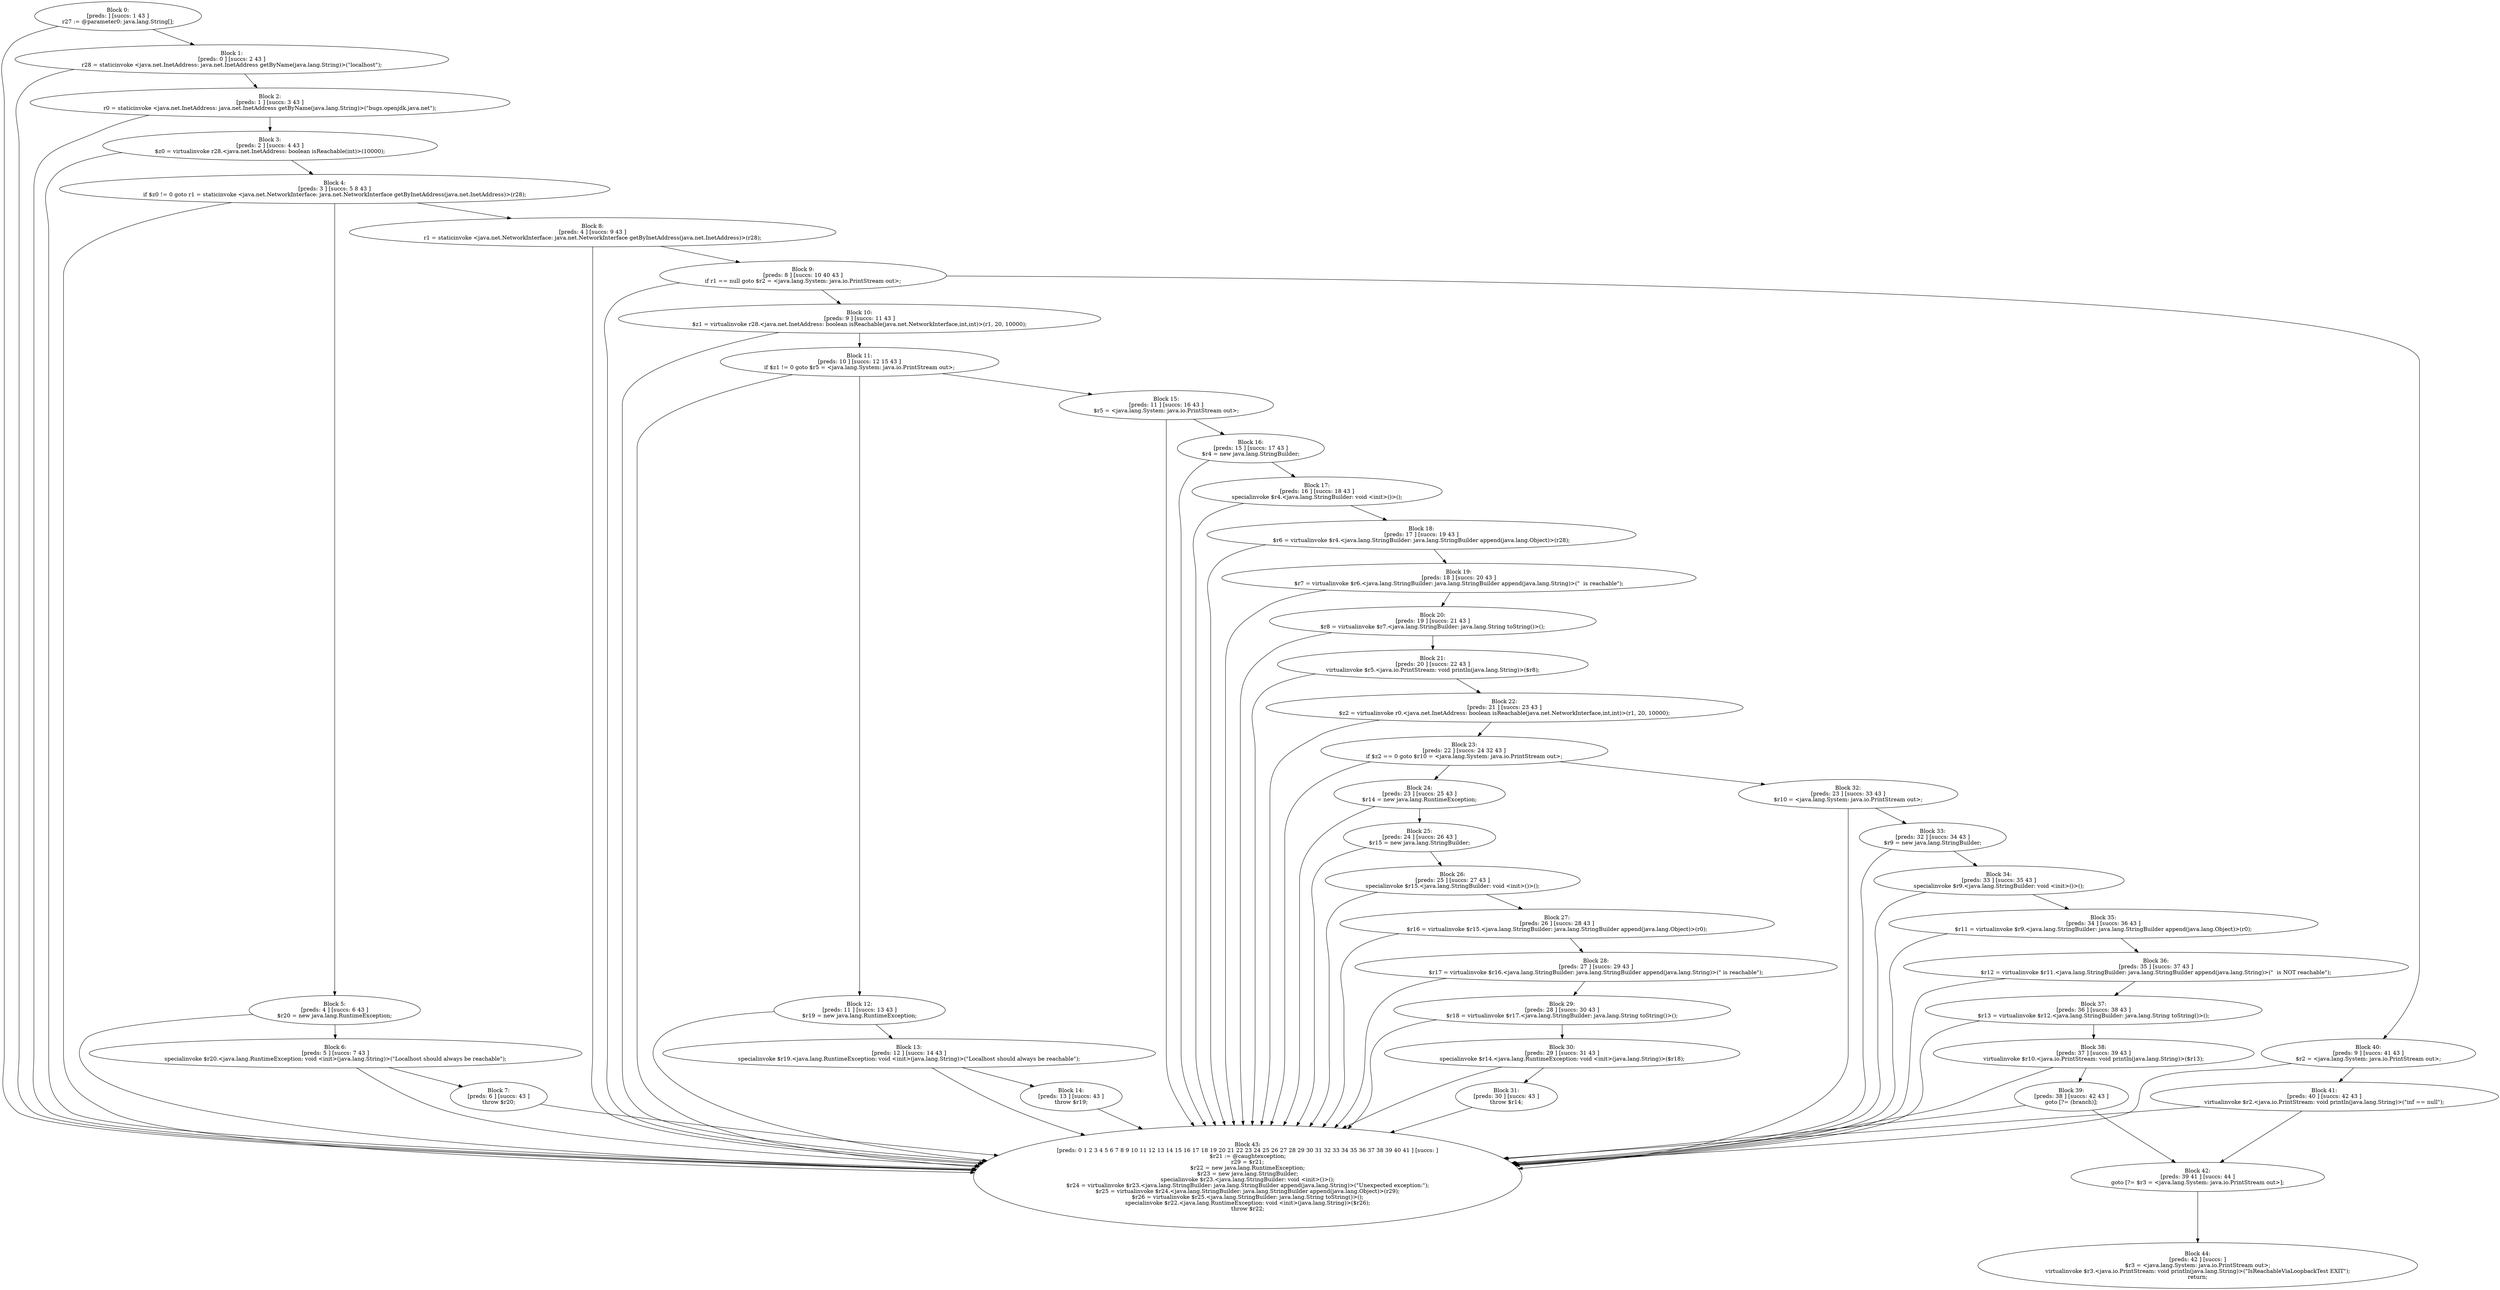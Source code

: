 digraph "unitGraph" {
    "Block 0:
[preds: ] [succs: 1 43 ]
r27 := @parameter0: java.lang.String[];
"
    "Block 1:
[preds: 0 ] [succs: 2 43 ]
r28 = staticinvoke <java.net.InetAddress: java.net.InetAddress getByName(java.lang.String)>(\"localhost\");
"
    "Block 2:
[preds: 1 ] [succs: 3 43 ]
r0 = staticinvoke <java.net.InetAddress: java.net.InetAddress getByName(java.lang.String)>(\"bugs.openjdk.java.net\");
"
    "Block 3:
[preds: 2 ] [succs: 4 43 ]
$z0 = virtualinvoke r28.<java.net.InetAddress: boolean isReachable(int)>(10000);
"
    "Block 4:
[preds: 3 ] [succs: 5 8 43 ]
if $z0 != 0 goto r1 = staticinvoke <java.net.NetworkInterface: java.net.NetworkInterface getByInetAddress(java.net.InetAddress)>(r28);
"
    "Block 5:
[preds: 4 ] [succs: 6 43 ]
$r20 = new java.lang.RuntimeException;
"
    "Block 6:
[preds: 5 ] [succs: 7 43 ]
specialinvoke $r20.<java.lang.RuntimeException: void <init>(java.lang.String)>(\"Localhost should always be reachable\");
"
    "Block 7:
[preds: 6 ] [succs: 43 ]
throw $r20;
"
    "Block 8:
[preds: 4 ] [succs: 9 43 ]
r1 = staticinvoke <java.net.NetworkInterface: java.net.NetworkInterface getByInetAddress(java.net.InetAddress)>(r28);
"
    "Block 9:
[preds: 8 ] [succs: 10 40 43 ]
if r1 == null goto $r2 = <java.lang.System: java.io.PrintStream out>;
"
    "Block 10:
[preds: 9 ] [succs: 11 43 ]
$z1 = virtualinvoke r28.<java.net.InetAddress: boolean isReachable(java.net.NetworkInterface,int,int)>(r1, 20, 10000);
"
    "Block 11:
[preds: 10 ] [succs: 12 15 43 ]
if $z1 != 0 goto $r5 = <java.lang.System: java.io.PrintStream out>;
"
    "Block 12:
[preds: 11 ] [succs: 13 43 ]
$r19 = new java.lang.RuntimeException;
"
    "Block 13:
[preds: 12 ] [succs: 14 43 ]
specialinvoke $r19.<java.lang.RuntimeException: void <init>(java.lang.String)>(\"Localhost should always be reachable\");
"
    "Block 14:
[preds: 13 ] [succs: 43 ]
throw $r19;
"
    "Block 15:
[preds: 11 ] [succs: 16 43 ]
$r5 = <java.lang.System: java.io.PrintStream out>;
"
    "Block 16:
[preds: 15 ] [succs: 17 43 ]
$r4 = new java.lang.StringBuilder;
"
    "Block 17:
[preds: 16 ] [succs: 18 43 ]
specialinvoke $r4.<java.lang.StringBuilder: void <init>()>();
"
    "Block 18:
[preds: 17 ] [succs: 19 43 ]
$r6 = virtualinvoke $r4.<java.lang.StringBuilder: java.lang.StringBuilder append(java.lang.Object)>(r28);
"
    "Block 19:
[preds: 18 ] [succs: 20 43 ]
$r7 = virtualinvoke $r6.<java.lang.StringBuilder: java.lang.StringBuilder append(java.lang.String)>(\"  is reachable\");
"
    "Block 20:
[preds: 19 ] [succs: 21 43 ]
$r8 = virtualinvoke $r7.<java.lang.StringBuilder: java.lang.String toString()>();
"
    "Block 21:
[preds: 20 ] [succs: 22 43 ]
virtualinvoke $r5.<java.io.PrintStream: void println(java.lang.String)>($r8);
"
    "Block 22:
[preds: 21 ] [succs: 23 43 ]
$z2 = virtualinvoke r0.<java.net.InetAddress: boolean isReachable(java.net.NetworkInterface,int,int)>(r1, 20, 10000);
"
    "Block 23:
[preds: 22 ] [succs: 24 32 43 ]
if $z2 == 0 goto $r10 = <java.lang.System: java.io.PrintStream out>;
"
    "Block 24:
[preds: 23 ] [succs: 25 43 ]
$r14 = new java.lang.RuntimeException;
"
    "Block 25:
[preds: 24 ] [succs: 26 43 ]
$r15 = new java.lang.StringBuilder;
"
    "Block 26:
[preds: 25 ] [succs: 27 43 ]
specialinvoke $r15.<java.lang.StringBuilder: void <init>()>();
"
    "Block 27:
[preds: 26 ] [succs: 28 43 ]
$r16 = virtualinvoke $r15.<java.lang.StringBuilder: java.lang.StringBuilder append(java.lang.Object)>(r0);
"
    "Block 28:
[preds: 27 ] [succs: 29 43 ]
$r17 = virtualinvoke $r16.<java.lang.StringBuilder: java.lang.StringBuilder append(java.lang.String)>(\" is reachable\");
"
    "Block 29:
[preds: 28 ] [succs: 30 43 ]
$r18 = virtualinvoke $r17.<java.lang.StringBuilder: java.lang.String toString()>();
"
    "Block 30:
[preds: 29 ] [succs: 31 43 ]
specialinvoke $r14.<java.lang.RuntimeException: void <init>(java.lang.String)>($r18);
"
    "Block 31:
[preds: 30 ] [succs: 43 ]
throw $r14;
"
    "Block 32:
[preds: 23 ] [succs: 33 43 ]
$r10 = <java.lang.System: java.io.PrintStream out>;
"
    "Block 33:
[preds: 32 ] [succs: 34 43 ]
$r9 = new java.lang.StringBuilder;
"
    "Block 34:
[preds: 33 ] [succs: 35 43 ]
specialinvoke $r9.<java.lang.StringBuilder: void <init>()>();
"
    "Block 35:
[preds: 34 ] [succs: 36 43 ]
$r11 = virtualinvoke $r9.<java.lang.StringBuilder: java.lang.StringBuilder append(java.lang.Object)>(r0);
"
    "Block 36:
[preds: 35 ] [succs: 37 43 ]
$r12 = virtualinvoke $r11.<java.lang.StringBuilder: java.lang.StringBuilder append(java.lang.String)>(\"  is NOT reachable\");
"
    "Block 37:
[preds: 36 ] [succs: 38 43 ]
$r13 = virtualinvoke $r12.<java.lang.StringBuilder: java.lang.String toString()>();
"
    "Block 38:
[preds: 37 ] [succs: 39 43 ]
virtualinvoke $r10.<java.io.PrintStream: void println(java.lang.String)>($r13);
"
    "Block 39:
[preds: 38 ] [succs: 42 43 ]
goto [?= (branch)];
"
    "Block 40:
[preds: 9 ] [succs: 41 43 ]
$r2 = <java.lang.System: java.io.PrintStream out>;
"
    "Block 41:
[preds: 40 ] [succs: 42 43 ]
virtualinvoke $r2.<java.io.PrintStream: void println(java.lang.String)>(\"inf == null\");
"
    "Block 42:
[preds: 39 41 ] [succs: 44 ]
goto [?= $r3 = <java.lang.System: java.io.PrintStream out>];
"
    "Block 43:
[preds: 0 1 2 3 4 5 6 7 8 9 10 11 12 13 14 15 16 17 18 19 20 21 22 23 24 25 26 27 28 29 30 31 32 33 34 35 36 37 38 39 40 41 ] [succs: ]
$r21 := @caughtexception;
r29 = $r21;
$r22 = new java.lang.RuntimeException;
$r23 = new java.lang.StringBuilder;
specialinvoke $r23.<java.lang.StringBuilder: void <init>()>();
$r24 = virtualinvoke $r23.<java.lang.StringBuilder: java.lang.StringBuilder append(java.lang.String)>(\"Unexpected exception:\");
$r25 = virtualinvoke $r24.<java.lang.StringBuilder: java.lang.StringBuilder append(java.lang.Object)>(r29);
$r26 = virtualinvoke $r25.<java.lang.StringBuilder: java.lang.String toString()>();
specialinvoke $r22.<java.lang.RuntimeException: void <init>(java.lang.String)>($r26);
throw $r22;
"
    "Block 44:
[preds: 42 ] [succs: ]
$r3 = <java.lang.System: java.io.PrintStream out>;
virtualinvoke $r3.<java.io.PrintStream: void println(java.lang.String)>(\"IsReachableViaLoopbackTest EXIT\");
return;
"
    "Block 0:
[preds: ] [succs: 1 43 ]
r27 := @parameter0: java.lang.String[];
"->"Block 1:
[preds: 0 ] [succs: 2 43 ]
r28 = staticinvoke <java.net.InetAddress: java.net.InetAddress getByName(java.lang.String)>(\"localhost\");
";
    "Block 0:
[preds: ] [succs: 1 43 ]
r27 := @parameter0: java.lang.String[];
"->"Block 43:
[preds: 0 1 2 3 4 5 6 7 8 9 10 11 12 13 14 15 16 17 18 19 20 21 22 23 24 25 26 27 28 29 30 31 32 33 34 35 36 37 38 39 40 41 ] [succs: ]
$r21 := @caughtexception;
r29 = $r21;
$r22 = new java.lang.RuntimeException;
$r23 = new java.lang.StringBuilder;
specialinvoke $r23.<java.lang.StringBuilder: void <init>()>();
$r24 = virtualinvoke $r23.<java.lang.StringBuilder: java.lang.StringBuilder append(java.lang.String)>(\"Unexpected exception:\");
$r25 = virtualinvoke $r24.<java.lang.StringBuilder: java.lang.StringBuilder append(java.lang.Object)>(r29);
$r26 = virtualinvoke $r25.<java.lang.StringBuilder: java.lang.String toString()>();
specialinvoke $r22.<java.lang.RuntimeException: void <init>(java.lang.String)>($r26);
throw $r22;
";
    "Block 1:
[preds: 0 ] [succs: 2 43 ]
r28 = staticinvoke <java.net.InetAddress: java.net.InetAddress getByName(java.lang.String)>(\"localhost\");
"->"Block 2:
[preds: 1 ] [succs: 3 43 ]
r0 = staticinvoke <java.net.InetAddress: java.net.InetAddress getByName(java.lang.String)>(\"bugs.openjdk.java.net\");
";
    "Block 1:
[preds: 0 ] [succs: 2 43 ]
r28 = staticinvoke <java.net.InetAddress: java.net.InetAddress getByName(java.lang.String)>(\"localhost\");
"->"Block 43:
[preds: 0 1 2 3 4 5 6 7 8 9 10 11 12 13 14 15 16 17 18 19 20 21 22 23 24 25 26 27 28 29 30 31 32 33 34 35 36 37 38 39 40 41 ] [succs: ]
$r21 := @caughtexception;
r29 = $r21;
$r22 = new java.lang.RuntimeException;
$r23 = new java.lang.StringBuilder;
specialinvoke $r23.<java.lang.StringBuilder: void <init>()>();
$r24 = virtualinvoke $r23.<java.lang.StringBuilder: java.lang.StringBuilder append(java.lang.String)>(\"Unexpected exception:\");
$r25 = virtualinvoke $r24.<java.lang.StringBuilder: java.lang.StringBuilder append(java.lang.Object)>(r29);
$r26 = virtualinvoke $r25.<java.lang.StringBuilder: java.lang.String toString()>();
specialinvoke $r22.<java.lang.RuntimeException: void <init>(java.lang.String)>($r26);
throw $r22;
";
    "Block 2:
[preds: 1 ] [succs: 3 43 ]
r0 = staticinvoke <java.net.InetAddress: java.net.InetAddress getByName(java.lang.String)>(\"bugs.openjdk.java.net\");
"->"Block 3:
[preds: 2 ] [succs: 4 43 ]
$z0 = virtualinvoke r28.<java.net.InetAddress: boolean isReachable(int)>(10000);
";
    "Block 2:
[preds: 1 ] [succs: 3 43 ]
r0 = staticinvoke <java.net.InetAddress: java.net.InetAddress getByName(java.lang.String)>(\"bugs.openjdk.java.net\");
"->"Block 43:
[preds: 0 1 2 3 4 5 6 7 8 9 10 11 12 13 14 15 16 17 18 19 20 21 22 23 24 25 26 27 28 29 30 31 32 33 34 35 36 37 38 39 40 41 ] [succs: ]
$r21 := @caughtexception;
r29 = $r21;
$r22 = new java.lang.RuntimeException;
$r23 = new java.lang.StringBuilder;
specialinvoke $r23.<java.lang.StringBuilder: void <init>()>();
$r24 = virtualinvoke $r23.<java.lang.StringBuilder: java.lang.StringBuilder append(java.lang.String)>(\"Unexpected exception:\");
$r25 = virtualinvoke $r24.<java.lang.StringBuilder: java.lang.StringBuilder append(java.lang.Object)>(r29);
$r26 = virtualinvoke $r25.<java.lang.StringBuilder: java.lang.String toString()>();
specialinvoke $r22.<java.lang.RuntimeException: void <init>(java.lang.String)>($r26);
throw $r22;
";
    "Block 3:
[preds: 2 ] [succs: 4 43 ]
$z0 = virtualinvoke r28.<java.net.InetAddress: boolean isReachable(int)>(10000);
"->"Block 4:
[preds: 3 ] [succs: 5 8 43 ]
if $z0 != 0 goto r1 = staticinvoke <java.net.NetworkInterface: java.net.NetworkInterface getByInetAddress(java.net.InetAddress)>(r28);
";
    "Block 3:
[preds: 2 ] [succs: 4 43 ]
$z0 = virtualinvoke r28.<java.net.InetAddress: boolean isReachable(int)>(10000);
"->"Block 43:
[preds: 0 1 2 3 4 5 6 7 8 9 10 11 12 13 14 15 16 17 18 19 20 21 22 23 24 25 26 27 28 29 30 31 32 33 34 35 36 37 38 39 40 41 ] [succs: ]
$r21 := @caughtexception;
r29 = $r21;
$r22 = new java.lang.RuntimeException;
$r23 = new java.lang.StringBuilder;
specialinvoke $r23.<java.lang.StringBuilder: void <init>()>();
$r24 = virtualinvoke $r23.<java.lang.StringBuilder: java.lang.StringBuilder append(java.lang.String)>(\"Unexpected exception:\");
$r25 = virtualinvoke $r24.<java.lang.StringBuilder: java.lang.StringBuilder append(java.lang.Object)>(r29);
$r26 = virtualinvoke $r25.<java.lang.StringBuilder: java.lang.String toString()>();
specialinvoke $r22.<java.lang.RuntimeException: void <init>(java.lang.String)>($r26);
throw $r22;
";
    "Block 4:
[preds: 3 ] [succs: 5 8 43 ]
if $z0 != 0 goto r1 = staticinvoke <java.net.NetworkInterface: java.net.NetworkInterface getByInetAddress(java.net.InetAddress)>(r28);
"->"Block 5:
[preds: 4 ] [succs: 6 43 ]
$r20 = new java.lang.RuntimeException;
";
    "Block 4:
[preds: 3 ] [succs: 5 8 43 ]
if $z0 != 0 goto r1 = staticinvoke <java.net.NetworkInterface: java.net.NetworkInterface getByInetAddress(java.net.InetAddress)>(r28);
"->"Block 8:
[preds: 4 ] [succs: 9 43 ]
r1 = staticinvoke <java.net.NetworkInterface: java.net.NetworkInterface getByInetAddress(java.net.InetAddress)>(r28);
";
    "Block 4:
[preds: 3 ] [succs: 5 8 43 ]
if $z0 != 0 goto r1 = staticinvoke <java.net.NetworkInterface: java.net.NetworkInterface getByInetAddress(java.net.InetAddress)>(r28);
"->"Block 43:
[preds: 0 1 2 3 4 5 6 7 8 9 10 11 12 13 14 15 16 17 18 19 20 21 22 23 24 25 26 27 28 29 30 31 32 33 34 35 36 37 38 39 40 41 ] [succs: ]
$r21 := @caughtexception;
r29 = $r21;
$r22 = new java.lang.RuntimeException;
$r23 = new java.lang.StringBuilder;
specialinvoke $r23.<java.lang.StringBuilder: void <init>()>();
$r24 = virtualinvoke $r23.<java.lang.StringBuilder: java.lang.StringBuilder append(java.lang.String)>(\"Unexpected exception:\");
$r25 = virtualinvoke $r24.<java.lang.StringBuilder: java.lang.StringBuilder append(java.lang.Object)>(r29);
$r26 = virtualinvoke $r25.<java.lang.StringBuilder: java.lang.String toString()>();
specialinvoke $r22.<java.lang.RuntimeException: void <init>(java.lang.String)>($r26);
throw $r22;
";
    "Block 5:
[preds: 4 ] [succs: 6 43 ]
$r20 = new java.lang.RuntimeException;
"->"Block 6:
[preds: 5 ] [succs: 7 43 ]
specialinvoke $r20.<java.lang.RuntimeException: void <init>(java.lang.String)>(\"Localhost should always be reachable\");
";
    "Block 5:
[preds: 4 ] [succs: 6 43 ]
$r20 = new java.lang.RuntimeException;
"->"Block 43:
[preds: 0 1 2 3 4 5 6 7 8 9 10 11 12 13 14 15 16 17 18 19 20 21 22 23 24 25 26 27 28 29 30 31 32 33 34 35 36 37 38 39 40 41 ] [succs: ]
$r21 := @caughtexception;
r29 = $r21;
$r22 = new java.lang.RuntimeException;
$r23 = new java.lang.StringBuilder;
specialinvoke $r23.<java.lang.StringBuilder: void <init>()>();
$r24 = virtualinvoke $r23.<java.lang.StringBuilder: java.lang.StringBuilder append(java.lang.String)>(\"Unexpected exception:\");
$r25 = virtualinvoke $r24.<java.lang.StringBuilder: java.lang.StringBuilder append(java.lang.Object)>(r29);
$r26 = virtualinvoke $r25.<java.lang.StringBuilder: java.lang.String toString()>();
specialinvoke $r22.<java.lang.RuntimeException: void <init>(java.lang.String)>($r26);
throw $r22;
";
    "Block 6:
[preds: 5 ] [succs: 7 43 ]
specialinvoke $r20.<java.lang.RuntimeException: void <init>(java.lang.String)>(\"Localhost should always be reachable\");
"->"Block 7:
[preds: 6 ] [succs: 43 ]
throw $r20;
";
    "Block 6:
[preds: 5 ] [succs: 7 43 ]
specialinvoke $r20.<java.lang.RuntimeException: void <init>(java.lang.String)>(\"Localhost should always be reachable\");
"->"Block 43:
[preds: 0 1 2 3 4 5 6 7 8 9 10 11 12 13 14 15 16 17 18 19 20 21 22 23 24 25 26 27 28 29 30 31 32 33 34 35 36 37 38 39 40 41 ] [succs: ]
$r21 := @caughtexception;
r29 = $r21;
$r22 = new java.lang.RuntimeException;
$r23 = new java.lang.StringBuilder;
specialinvoke $r23.<java.lang.StringBuilder: void <init>()>();
$r24 = virtualinvoke $r23.<java.lang.StringBuilder: java.lang.StringBuilder append(java.lang.String)>(\"Unexpected exception:\");
$r25 = virtualinvoke $r24.<java.lang.StringBuilder: java.lang.StringBuilder append(java.lang.Object)>(r29);
$r26 = virtualinvoke $r25.<java.lang.StringBuilder: java.lang.String toString()>();
specialinvoke $r22.<java.lang.RuntimeException: void <init>(java.lang.String)>($r26);
throw $r22;
";
    "Block 7:
[preds: 6 ] [succs: 43 ]
throw $r20;
"->"Block 43:
[preds: 0 1 2 3 4 5 6 7 8 9 10 11 12 13 14 15 16 17 18 19 20 21 22 23 24 25 26 27 28 29 30 31 32 33 34 35 36 37 38 39 40 41 ] [succs: ]
$r21 := @caughtexception;
r29 = $r21;
$r22 = new java.lang.RuntimeException;
$r23 = new java.lang.StringBuilder;
specialinvoke $r23.<java.lang.StringBuilder: void <init>()>();
$r24 = virtualinvoke $r23.<java.lang.StringBuilder: java.lang.StringBuilder append(java.lang.String)>(\"Unexpected exception:\");
$r25 = virtualinvoke $r24.<java.lang.StringBuilder: java.lang.StringBuilder append(java.lang.Object)>(r29);
$r26 = virtualinvoke $r25.<java.lang.StringBuilder: java.lang.String toString()>();
specialinvoke $r22.<java.lang.RuntimeException: void <init>(java.lang.String)>($r26);
throw $r22;
";
    "Block 8:
[preds: 4 ] [succs: 9 43 ]
r1 = staticinvoke <java.net.NetworkInterface: java.net.NetworkInterface getByInetAddress(java.net.InetAddress)>(r28);
"->"Block 9:
[preds: 8 ] [succs: 10 40 43 ]
if r1 == null goto $r2 = <java.lang.System: java.io.PrintStream out>;
";
    "Block 8:
[preds: 4 ] [succs: 9 43 ]
r1 = staticinvoke <java.net.NetworkInterface: java.net.NetworkInterface getByInetAddress(java.net.InetAddress)>(r28);
"->"Block 43:
[preds: 0 1 2 3 4 5 6 7 8 9 10 11 12 13 14 15 16 17 18 19 20 21 22 23 24 25 26 27 28 29 30 31 32 33 34 35 36 37 38 39 40 41 ] [succs: ]
$r21 := @caughtexception;
r29 = $r21;
$r22 = new java.lang.RuntimeException;
$r23 = new java.lang.StringBuilder;
specialinvoke $r23.<java.lang.StringBuilder: void <init>()>();
$r24 = virtualinvoke $r23.<java.lang.StringBuilder: java.lang.StringBuilder append(java.lang.String)>(\"Unexpected exception:\");
$r25 = virtualinvoke $r24.<java.lang.StringBuilder: java.lang.StringBuilder append(java.lang.Object)>(r29);
$r26 = virtualinvoke $r25.<java.lang.StringBuilder: java.lang.String toString()>();
specialinvoke $r22.<java.lang.RuntimeException: void <init>(java.lang.String)>($r26);
throw $r22;
";
    "Block 9:
[preds: 8 ] [succs: 10 40 43 ]
if r1 == null goto $r2 = <java.lang.System: java.io.PrintStream out>;
"->"Block 10:
[preds: 9 ] [succs: 11 43 ]
$z1 = virtualinvoke r28.<java.net.InetAddress: boolean isReachable(java.net.NetworkInterface,int,int)>(r1, 20, 10000);
";
    "Block 9:
[preds: 8 ] [succs: 10 40 43 ]
if r1 == null goto $r2 = <java.lang.System: java.io.PrintStream out>;
"->"Block 40:
[preds: 9 ] [succs: 41 43 ]
$r2 = <java.lang.System: java.io.PrintStream out>;
";
    "Block 9:
[preds: 8 ] [succs: 10 40 43 ]
if r1 == null goto $r2 = <java.lang.System: java.io.PrintStream out>;
"->"Block 43:
[preds: 0 1 2 3 4 5 6 7 8 9 10 11 12 13 14 15 16 17 18 19 20 21 22 23 24 25 26 27 28 29 30 31 32 33 34 35 36 37 38 39 40 41 ] [succs: ]
$r21 := @caughtexception;
r29 = $r21;
$r22 = new java.lang.RuntimeException;
$r23 = new java.lang.StringBuilder;
specialinvoke $r23.<java.lang.StringBuilder: void <init>()>();
$r24 = virtualinvoke $r23.<java.lang.StringBuilder: java.lang.StringBuilder append(java.lang.String)>(\"Unexpected exception:\");
$r25 = virtualinvoke $r24.<java.lang.StringBuilder: java.lang.StringBuilder append(java.lang.Object)>(r29);
$r26 = virtualinvoke $r25.<java.lang.StringBuilder: java.lang.String toString()>();
specialinvoke $r22.<java.lang.RuntimeException: void <init>(java.lang.String)>($r26);
throw $r22;
";
    "Block 10:
[preds: 9 ] [succs: 11 43 ]
$z1 = virtualinvoke r28.<java.net.InetAddress: boolean isReachable(java.net.NetworkInterface,int,int)>(r1, 20, 10000);
"->"Block 11:
[preds: 10 ] [succs: 12 15 43 ]
if $z1 != 0 goto $r5 = <java.lang.System: java.io.PrintStream out>;
";
    "Block 10:
[preds: 9 ] [succs: 11 43 ]
$z1 = virtualinvoke r28.<java.net.InetAddress: boolean isReachable(java.net.NetworkInterface,int,int)>(r1, 20, 10000);
"->"Block 43:
[preds: 0 1 2 3 4 5 6 7 8 9 10 11 12 13 14 15 16 17 18 19 20 21 22 23 24 25 26 27 28 29 30 31 32 33 34 35 36 37 38 39 40 41 ] [succs: ]
$r21 := @caughtexception;
r29 = $r21;
$r22 = new java.lang.RuntimeException;
$r23 = new java.lang.StringBuilder;
specialinvoke $r23.<java.lang.StringBuilder: void <init>()>();
$r24 = virtualinvoke $r23.<java.lang.StringBuilder: java.lang.StringBuilder append(java.lang.String)>(\"Unexpected exception:\");
$r25 = virtualinvoke $r24.<java.lang.StringBuilder: java.lang.StringBuilder append(java.lang.Object)>(r29);
$r26 = virtualinvoke $r25.<java.lang.StringBuilder: java.lang.String toString()>();
specialinvoke $r22.<java.lang.RuntimeException: void <init>(java.lang.String)>($r26);
throw $r22;
";
    "Block 11:
[preds: 10 ] [succs: 12 15 43 ]
if $z1 != 0 goto $r5 = <java.lang.System: java.io.PrintStream out>;
"->"Block 12:
[preds: 11 ] [succs: 13 43 ]
$r19 = new java.lang.RuntimeException;
";
    "Block 11:
[preds: 10 ] [succs: 12 15 43 ]
if $z1 != 0 goto $r5 = <java.lang.System: java.io.PrintStream out>;
"->"Block 15:
[preds: 11 ] [succs: 16 43 ]
$r5 = <java.lang.System: java.io.PrintStream out>;
";
    "Block 11:
[preds: 10 ] [succs: 12 15 43 ]
if $z1 != 0 goto $r5 = <java.lang.System: java.io.PrintStream out>;
"->"Block 43:
[preds: 0 1 2 3 4 5 6 7 8 9 10 11 12 13 14 15 16 17 18 19 20 21 22 23 24 25 26 27 28 29 30 31 32 33 34 35 36 37 38 39 40 41 ] [succs: ]
$r21 := @caughtexception;
r29 = $r21;
$r22 = new java.lang.RuntimeException;
$r23 = new java.lang.StringBuilder;
specialinvoke $r23.<java.lang.StringBuilder: void <init>()>();
$r24 = virtualinvoke $r23.<java.lang.StringBuilder: java.lang.StringBuilder append(java.lang.String)>(\"Unexpected exception:\");
$r25 = virtualinvoke $r24.<java.lang.StringBuilder: java.lang.StringBuilder append(java.lang.Object)>(r29);
$r26 = virtualinvoke $r25.<java.lang.StringBuilder: java.lang.String toString()>();
specialinvoke $r22.<java.lang.RuntimeException: void <init>(java.lang.String)>($r26);
throw $r22;
";
    "Block 12:
[preds: 11 ] [succs: 13 43 ]
$r19 = new java.lang.RuntimeException;
"->"Block 13:
[preds: 12 ] [succs: 14 43 ]
specialinvoke $r19.<java.lang.RuntimeException: void <init>(java.lang.String)>(\"Localhost should always be reachable\");
";
    "Block 12:
[preds: 11 ] [succs: 13 43 ]
$r19 = new java.lang.RuntimeException;
"->"Block 43:
[preds: 0 1 2 3 4 5 6 7 8 9 10 11 12 13 14 15 16 17 18 19 20 21 22 23 24 25 26 27 28 29 30 31 32 33 34 35 36 37 38 39 40 41 ] [succs: ]
$r21 := @caughtexception;
r29 = $r21;
$r22 = new java.lang.RuntimeException;
$r23 = new java.lang.StringBuilder;
specialinvoke $r23.<java.lang.StringBuilder: void <init>()>();
$r24 = virtualinvoke $r23.<java.lang.StringBuilder: java.lang.StringBuilder append(java.lang.String)>(\"Unexpected exception:\");
$r25 = virtualinvoke $r24.<java.lang.StringBuilder: java.lang.StringBuilder append(java.lang.Object)>(r29);
$r26 = virtualinvoke $r25.<java.lang.StringBuilder: java.lang.String toString()>();
specialinvoke $r22.<java.lang.RuntimeException: void <init>(java.lang.String)>($r26);
throw $r22;
";
    "Block 13:
[preds: 12 ] [succs: 14 43 ]
specialinvoke $r19.<java.lang.RuntimeException: void <init>(java.lang.String)>(\"Localhost should always be reachable\");
"->"Block 14:
[preds: 13 ] [succs: 43 ]
throw $r19;
";
    "Block 13:
[preds: 12 ] [succs: 14 43 ]
specialinvoke $r19.<java.lang.RuntimeException: void <init>(java.lang.String)>(\"Localhost should always be reachable\");
"->"Block 43:
[preds: 0 1 2 3 4 5 6 7 8 9 10 11 12 13 14 15 16 17 18 19 20 21 22 23 24 25 26 27 28 29 30 31 32 33 34 35 36 37 38 39 40 41 ] [succs: ]
$r21 := @caughtexception;
r29 = $r21;
$r22 = new java.lang.RuntimeException;
$r23 = new java.lang.StringBuilder;
specialinvoke $r23.<java.lang.StringBuilder: void <init>()>();
$r24 = virtualinvoke $r23.<java.lang.StringBuilder: java.lang.StringBuilder append(java.lang.String)>(\"Unexpected exception:\");
$r25 = virtualinvoke $r24.<java.lang.StringBuilder: java.lang.StringBuilder append(java.lang.Object)>(r29);
$r26 = virtualinvoke $r25.<java.lang.StringBuilder: java.lang.String toString()>();
specialinvoke $r22.<java.lang.RuntimeException: void <init>(java.lang.String)>($r26);
throw $r22;
";
    "Block 14:
[preds: 13 ] [succs: 43 ]
throw $r19;
"->"Block 43:
[preds: 0 1 2 3 4 5 6 7 8 9 10 11 12 13 14 15 16 17 18 19 20 21 22 23 24 25 26 27 28 29 30 31 32 33 34 35 36 37 38 39 40 41 ] [succs: ]
$r21 := @caughtexception;
r29 = $r21;
$r22 = new java.lang.RuntimeException;
$r23 = new java.lang.StringBuilder;
specialinvoke $r23.<java.lang.StringBuilder: void <init>()>();
$r24 = virtualinvoke $r23.<java.lang.StringBuilder: java.lang.StringBuilder append(java.lang.String)>(\"Unexpected exception:\");
$r25 = virtualinvoke $r24.<java.lang.StringBuilder: java.lang.StringBuilder append(java.lang.Object)>(r29);
$r26 = virtualinvoke $r25.<java.lang.StringBuilder: java.lang.String toString()>();
specialinvoke $r22.<java.lang.RuntimeException: void <init>(java.lang.String)>($r26);
throw $r22;
";
    "Block 15:
[preds: 11 ] [succs: 16 43 ]
$r5 = <java.lang.System: java.io.PrintStream out>;
"->"Block 16:
[preds: 15 ] [succs: 17 43 ]
$r4 = new java.lang.StringBuilder;
";
    "Block 15:
[preds: 11 ] [succs: 16 43 ]
$r5 = <java.lang.System: java.io.PrintStream out>;
"->"Block 43:
[preds: 0 1 2 3 4 5 6 7 8 9 10 11 12 13 14 15 16 17 18 19 20 21 22 23 24 25 26 27 28 29 30 31 32 33 34 35 36 37 38 39 40 41 ] [succs: ]
$r21 := @caughtexception;
r29 = $r21;
$r22 = new java.lang.RuntimeException;
$r23 = new java.lang.StringBuilder;
specialinvoke $r23.<java.lang.StringBuilder: void <init>()>();
$r24 = virtualinvoke $r23.<java.lang.StringBuilder: java.lang.StringBuilder append(java.lang.String)>(\"Unexpected exception:\");
$r25 = virtualinvoke $r24.<java.lang.StringBuilder: java.lang.StringBuilder append(java.lang.Object)>(r29);
$r26 = virtualinvoke $r25.<java.lang.StringBuilder: java.lang.String toString()>();
specialinvoke $r22.<java.lang.RuntimeException: void <init>(java.lang.String)>($r26);
throw $r22;
";
    "Block 16:
[preds: 15 ] [succs: 17 43 ]
$r4 = new java.lang.StringBuilder;
"->"Block 17:
[preds: 16 ] [succs: 18 43 ]
specialinvoke $r4.<java.lang.StringBuilder: void <init>()>();
";
    "Block 16:
[preds: 15 ] [succs: 17 43 ]
$r4 = new java.lang.StringBuilder;
"->"Block 43:
[preds: 0 1 2 3 4 5 6 7 8 9 10 11 12 13 14 15 16 17 18 19 20 21 22 23 24 25 26 27 28 29 30 31 32 33 34 35 36 37 38 39 40 41 ] [succs: ]
$r21 := @caughtexception;
r29 = $r21;
$r22 = new java.lang.RuntimeException;
$r23 = new java.lang.StringBuilder;
specialinvoke $r23.<java.lang.StringBuilder: void <init>()>();
$r24 = virtualinvoke $r23.<java.lang.StringBuilder: java.lang.StringBuilder append(java.lang.String)>(\"Unexpected exception:\");
$r25 = virtualinvoke $r24.<java.lang.StringBuilder: java.lang.StringBuilder append(java.lang.Object)>(r29);
$r26 = virtualinvoke $r25.<java.lang.StringBuilder: java.lang.String toString()>();
specialinvoke $r22.<java.lang.RuntimeException: void <init>(java.lang.String)>($r26);
throw $r22;
";
    "Block 17:
[preds: 16 ] [succs: 18 43 ]
specialinvoke $r4.<java.lang.StringBuilder: void <init>()>();
"->"Block 18:
[preds: 17 ] [succs: 19 43 ]
$r6 = virtualinvoke $r4.<java.lang.StringBuilder: java.lang.StringBuilder append(java.lang.Object)>(r28);
";
    "Block 17:
[preds: 16 ] [succs: 18 43 ]
specialinvoke $r4.<java.lang.StringBuilder: void <init>()>();
"->"Block 43:
[preds: 0 1 2 3 4 5 6 7 8 9 10 11 12 13 14 15 16 17 18 19 20 21 22 23 24 25 26 27 28 29 30 31 32 33 34 35 36 37 38 39 40 41 ] [succs: ]
$r21 := @caughtexception;
r29 = $r21;
$r22 = new java.lang.RuntimeException;
$r23 = new java.lang.StringBuilder;
specialinvoke $r23.<java.lang.StringBuilder: void <init>()>();
$r24 = virtualinvoke $r23.<java.lang.StringBuilder: java.lang.StringBuilder append(java.lang.String)>(\"Unexpected exception:\");
$r25 = virtualinvoke $r24.<java.lang.StringBuilder: java.lang.StringBuilder append(java.lang.Object)>(r29);
$r26 = virtualinvoke $r25.<java.lang.StringBuilder: java.lang.String toString()>();
specialinvoke $r22.<java.lang.RuntimeException: void <init>(java.lang.String)>($r26);
throw $r22;
";
    "Block 18:
[preds: 17 ] [succs: 19 43 ]
$r6 = virtualinvoke $r4.<java.lang.StringBuilder: java.lang.StringBuilder append(java.lang.Object)>(r28);
"->"Block 19:
[preds: 18 ] [succs: 20 43 ]
$r7 = virtualinvoke $r6.<java.lang.StringBuilder: java.lang.StringBuilder append(java.lang.String)>(\"  is reachable\");
";
    "Block 18:
[preds: 17 ] [succs: 19 43 ]
$r6 = virtualinvoke $r4.<java.lang.StringBuilder: java.lang.StringBuilder append(java.lang.Object)>(r28);
"->"Block 43:
[preds: 0 1 2 3 4 5 6 7 8 9 10 11 12 13 14 15 16 17 18 19 20 21 22 23 24 25 26 27 28 29 30 31 32 33 34 35 36 37 38 39 40 41 ] [succs: ]
$r21 := @caughtexception;
r29 = $r21;
$r22 = new java.lang.RuntimeException;
$r23 = new java.lang.StringBuilder;
specialinvoke $r23.<java.lang.StringBuilder: void <init>()>();
$r24 = virtualinvoke $r23.<java.lang.StringBuilder: java.lang.StringBuilder append(java.lang.String)>(\"Unexpected exception:\");
$r25 = virtualinvoke $r24.<java.lang.StringBuilder: java.lang.StringBuilder append(java.lang.Object)>(r29);
$r26 = virtualinvoke $r25.<java.lang.StringBuilder: java.lang.String toString()>();
specialinvoke $r22.<java.lang.RuntimeException: void <init>(java.lang.String)>($r26);
throw $r22;
";
    "Block 19:
[preds: 18 ] [succs: 20 43 ]
$r7 = virtualinvoke $r6.<java.lang.StringBuilder: java.lang.StringBuilder append(java.lang.String)>(\"  is reachable\");
"->"Block 20:
[preds: 19 ] [succs: 21 43 ]
$r8 = virtualinvoke $r7.<java.lang.StringBuilder: java.lang.String toString()>();
";
    "Block 19:
[preds: 18 ] [succs: 20 43 ]
$r7 = virtualinvoke $r6.<java.lang.StringBuilder: java.lang.StringBuilder append(java.lang.String)>(\"  is reachable\");
"->"Block 43:
[preds: 0 1 2 3 4 5 6 7 8 9 10 11 12 13 14 15 16 17 18 19 20 21 22 23 24 25 26 27 28 29 30 31 32 33 34 35 36 37 38 39 40 41 ] [succs: ]
$r21 := @caughtexception;
r29 = $r21;
$r22 = new java.lang.RuntimeException;
$r23 = new java.lang.StringBuilder;
specialinvoke $r23.<java.lang.StringBuilder: void <init>()>();
$r24 = virtualinvoke $r23.<java.lang.StringBuilder: java.lang.StringBuilder append(java.lang.String)>(\"Unexpected exception:\");
$r25 = virtualinvoke $r24.<java.lang.StringBuilder: java.lang.StringBuilder append(java.lang.Object)>(r29);
$r26 = virtualinvoke $r25.<java.lang.StringBuilder: java.lang.String toString()>();
specialinvoke $r22.<java.lang.RuntimeException: void <init>(java.lang.String)>($r26);
throw $r22;
";
    "Block 20:
[preds: 19 ] [succs: 21 43 ]
$r8 = virtualinvoke $r7.<java.lang.StringBuilder: java.lang.String toString()>();
"->"Block 21:
[preds: 20 ] [succs: 22 43 ]
virtualinvoke $r5.<java.io.PrintStream: void println(java.lang.String)>($r8);
";
    "Block 20:
[preds: 19 ] [succs: 21 43 ]
$r8 = virtualinvoke $r7.<java.lang.StringBuilder: java.lang.String toString()>();
"->"Block 43:
[preds: 0 1 2 3 4 5 6 7 8 9 10 11 12 13 14 15 16 17 18 19 20 21 22 23 24 25 26 27 28 29 30 31 32 33 34 35 36 37 38 39 40 41 ] [succs: ]
$r21 := @caughtexception;
r29 = $r21;
$r22 = new java.lang.RuntimeException;
$r23 = new java.lang.StringBuilder;
specialinvoke $r23.<java.lang.StringBuilder: void <init>()>();
$r24 = virtualinvoke $r23.<java.lang.StringBuilder: java.lang.StringBuilder append(java.lang.String)>(\"Unexpected exception:\");
$r25 = virtualinvoke $r24.<java.lang.StringBuilder: java.lang.StringBuilder append(java.lang.Object)>(r29);
$r26 = virtualinvoke $r25.<java.lang.StringBuilder: java.lang.String toString()>();
specialinvoke $r22.<java.lang.RuntimeException: void <init>(java.lang.String)>($r26);
throw $r22;
";
    "Block 21:
[preds: 20 ] [succs: 22 43 ]
virtualinvoke $r5.<java.io.PrintStream: void println(java.lang.String)>($r8);
"->"Block 22:
[preds: 21 ] [succs: 23 43 ]
$z2 = virtualinvoke r0.<java.net.InetAddress: boolean isReachable(java.net.NetworkInterface,int,int)>(r1, 20, 10000);
";
    "Block 21:
[preds: 20 ] [succs: 22 43 ]
virtualinvoke $r5.<java.io.PrintStream: void println(java.lang.String)>($r8);
"->"Block 43:
[preds: 0 1 2 3 4 5 6 7 8 9 10 11 12 13 14 15 16 17 18 19 20 21 22 23 24 25 26 27 28 29 30 31 32 33 34 35 36 37 38 39 40 41 ] [succs: ]
$r21 := @caughtexception;
r29 = $r21;
$r22 = new java.lang.RuntimeException;
$r23 = new java.lang.StringBuilder;
specialinvoke $r23.<java.lang.StringBuilder: void <init>()>();
$r24 = virtualinvoke $r23.<java.lang.StringBuilder: java.lang.StringBuilder append(java.lang.String)>(\"Unexpected exception:\");
$r25 = virtualinvoke $r24.<java.lang.StringBuilder: java.lang.StringBuilder append(java.lang.Object)>(r29);
$r26 = virtualinvoke $r25.<java.lang.StringBuilder: java.lang.String toString()>();
specialinvoke $r22.<java.lang.RuntimeException: void <init>(java.lang.String)>($r26);
throw $r22;
";
    "Block 22:
[preds: 21 ] [succs: 23 43 ]
$z2 = virtualinvoke r0.<java.net.InetAddress: boolean isReachable(java.net.NetworkInterface,int,int)>(r1, 20, 10000);
"->"Block 23:
[preds: 22 ] [succs: 24 32 43 ]
if $z2 == 0 goto $r10 = <java.lang.System: java.io.PrintStream out>;
";
    "Block 22:
[preds: 21 ] [succs: 23 43 ]
$z2 = virtualinvoke r0.<java.net.InetAddress: boolean isReachable(java.net.NetworkInterface,int,int)>(r1, 20, 10000);
"->"Block 43:
[preds: 0 1 2 3 4 5 6 7 8 9 10 11 12 13 14 15 16 17 18 19 20 21 22 23 24 25 26 27 28 29 30 31 32 33 34 35 36 37 38 39 40 41 ] [succs: ]
$r21 := @caughtexception;
r29 = $r21;
$r22 = new java.lang.RuntimeException;
$r23 = new java.lang.StringBuilder;
specialinvoke $r23.<java.lang.StringBuilder: void <init>()>();
$r24 = virtualinvoke $r23.<java.lang.StringBuilder: java.lang.StringBuilder append(java.lang.String)>(\"Unexpected exception:\");
$r25 = virtualinvoke $r24.<java.lang.StringBuilder: java.lang.StringBuilder append(java.lang.Object)>(r29);
$r26 = virtualinvoke $r25.<java.lang.StringBuilder: java.lang.String toString()>();
specialinvoke $r22.<java.lang.RuntimeException: void <init>(java.lang.String)>($r26);
throw $r22;
";
    "Block 23:
[preds: 22 ] [succs: 24 32 43 ]
if $z2 == 0 goto $r10 = <java.lang.System: java.io.PrintStream out>;
"->"Block 24:
[preds: 23 ] [succs: 25 43 ]
$r14 = new java.lang.RuntimeException;
";
    "Block 23:
[preds: 22 ] [succs: 24 32 43 ]
if $z2 == 0 goto $r10 = <java.lang.System: java.io.PrintStream out>;
"->"Block 32:
[preds: 23 ] [succs: 33 43 ]
$r10 = <java.lang.System: java.io.PrintStream out>;
";
    "Block 23:
[preds: 22 ] [succs: 24 32 43 ]
if $z2 == 0 goto $r10 = <java.lang.System: java.io.PrintStream out>;
"->"Block 43:
[preds: 0 1 2 3 4 5 6 7 8 9 10 11 12 13 14 15 16 17 18 19 20 21 22 23 24 25 26 27 28 29 30 31 32 33 34 35 36 37 38 39 40 41 ] [succs: ]
$r21 := @caughtexception;
r29 = $r21;
$r22 = new java.lang.RuntimeException;
$r23 = new java.lang.StringBuilder;
specialinvoke $r23.<java.lang.StringBuilder: void <init>()>();
$r24 = virtualinvoke $r23.<java.lang.StringBuilder: java.lang.StringBuilder append(java.lang.String)>(\"Unexpected exception:\");
$r25 = virtualinvoke $r24.<java.lang.StringBuilder: java.lang.StringBuilder append(java.lang.Object)>(r29);
$r26 = virtualinvoke $r25.<java.lang.StringBuilder: java.lang.String toString()>();
specialinvoke $r22.<java.lang.RuntimeException: void <init>(java.lang.String)>($r26);
throw $r22;
";
    "Block 24:
[preds: 23 ] [succs: 25 43 ]
$r14 = new java.lang.RuntimeException;
"->"Block 25:
[preds: 24 ] [succs: 26 43 ]
$r15 = new java.lang.StringBuilder;
";
    "Block 24:
[preds: 23 ] [succs: 25 43 ]
$r14 = new java.lang.RuntimeException;
"->"Block 43:
[preds: 0 1 2 3 4 5 6 7 8 9 10 11 12 13 14 15 16 17 18 19 20 21 22 23 24 25 26 27 28 29 30 31 32 33 34 35 36 37 38 39 40 41 ] [succs: ]
$r21 := @caughtexception;
r29 = $r21;
$r22 = new java.lang.RuntimeException;
$r23 = new java.lang.StringBuilder;
specialinvoke $r23.<java.lang.StringBuilder: void <init>()>();
$r24 = virtualinvoke $r23.<java.lang.StringBuilder: java.lang.StringBuilder append(java.lang.String)>(\"Unexpected exception:\");
$r25 = virtualinvoke $r24.<java.lang.StringBuilder: java.lang.StringBuilder append(java.lang.Object)>(r29);
$r26 = virtualinvoke $r25.<java.lang.StringBuilder: java.lang.String toString()>();
specialinvoke $r22.<java.lang.RuntimeException: void <init>(java.lang.String)>($r26);
throw $r22;
";
    "Block 25:
[preds: 24 ] [succs: 26 43 ]
$r15 = new java.lang.StringBuilder;
"->"Block 26:
[preds: 25 ] [succs: 27 43 ]
specialinvoke $r15.<java.lang.StringBuilder: void <init>()>();
";
    "Block 25:
[preds: 24 ] [succs: 26 43 ]
$r15 = new java.lang.StringBuilder;
"->"Block 43:
[preds: 0 1 2 3 4 5 6 7 8 9 10 11 12 13 14 15 16 17 18 19 20 21 22 23 24 25 26 27 28 29 30 31 32 33 34 35 36 37 38 39 40 41 ] [succs: ]
$r21 := @caughtexception;
r29 = $r21;
$r22 = new java.lang.RuntimeException;
$r23 = new java.lang.StringBuilder;
specialinvoke $r23.<java.lang.StringBuilder: void <init>()>();
$r24 = virtualinvoke $r23.<java.lang.StringBuilder: java.lang.StringBuilder append(java.lang.String)>(\"Unexpected exception:\");
$r25 = virtualinvoke $r24.<java.lang.StringBuilder: java.lang.StringBuilder append(java.lang.Object)>(r29);
$r26 = virtualinvoke $r25.<java.lang.StringBuilder: java.lang.String toString()>();
specialinvoke $r22.<java.lang.RuntimeException: void <init>(java.lang.String)>($r26);
throw $r22;
";
    "Block 26:
[preds: 25 ] [succs: 27 43 ]
specialinvoke $r15.<java.lang.StringBuilder: void <init>()>();
"->"Block 27:
[preds: 26 ] [succs: 28 43 ]
$r16 = virtualinvoke $r15.<java.lang.StringBuilder: java.lang.StringBuilder append(java.lang.Object)>(r0);
";
    "Block 26:
[preds: 25 ] [succs: 27 43 ]
specialinvoke $r15.<java.lang.StringBuilder: void <init>()>();
"->"Block 43:
[preds: 0 1 2 3 4 5 6 7 8 9 10 11 12 13 14 15 16 17 18 19 20 21 22 23 24 25 26 27 28 29 30 31 32 33 34 35 36 37 38 39 40 41 ] [succs: ]
$r21 := @caughtexception;
r29 = $r21;
$r22 = new java.lang.RuntimeException;
$r23 = new java.lang.StringBuilder;
specialinvoke $r23.<java.lang.StringBuilder: void <init>()>();
$r24 = virtualinvoke $r23.<java.lang.StringBuilder: java.lang.StringBuilder append(java.lang.String)>(\"Unexpected exception:\");
$r25 = virtualinvoke $r24.<java.lang.StringBuilder: java.lang.StringBuilder append(java.lang.Object)>(r29);
$r26 = virtualinvoke $r25.<java.lang.StringBuilder: java.lang.String toString()>();
specialinvoke $r22.<java.lang.RuntimeException: void <init>(java.lang.String)>($r26);
throw $r22;
";
    "Block 27:
[preds: 26 ] [succs: 28 43 ]
$r16 = virtualinvoke $r15.<java.lang.StringBuilder: java.lang.StringBuilder append(java.lang.Object)>(r0);
"->"Block 28:
[preds: 27 ] [succs: 29 43 ]
$r17 = virtualinvoke $r16.<java.lang.StringBuilder: java.lang.StringBuilder append(java.lang.String)>(\" is reachable\");
";
    "Block 27:
[preds: 26 ] [succs: 28 43 ]
$r16 = virtualinvoke $r15.<java.lang.StringBuilder: java.lang.StringBuilder append(java.lang.Object)>(r0);
"->"Block 43:
[preds: 0 1 2 3 4 5 6 7 8 9 10 11 12 13 14 15 16 17 18 19 20 21 22 23 24 25 26 27 28 29 30 31 32 33 34 35 36 37 38 39 40 41 ] [succs: ]
$r21 := @caughtexception;
r29 = $r21;
$r22 = new java.lang.RuntimeException;
$r23 = new java.lang.StringBuilder;
specialinvoke $r23.<java.lang.StringBuilder: void <init>()>();
$r24 = virtualinvoke $r23.<java.lang.StringBuilder: java.lang.StringBuilder append(java.lang.String)>(\"Unexpected exception:\");
$r25 = virtualinvoke $r24.<java.lang.StringBuilder: java.lang.StringBuilder append(java.lang.Object)>(r29);
$r26 = virtualinvoke $r25.<java.lang.StringBuilder: java.lang.String toString()>();
specialinvoke $r22.<java.lang.RuntimeException: void <init>(java.lang.String)>($r26);
throw $r22;
";
    "Block 28:
[preds: 27 ] [succs: 29 43 ]
$r17 = virtualinvoke $r16.<java.lang.StringBuilder: java.lang.StringBuilder append(java.lang.String)>(\" is reachable\");
"->"Block 29:
[preds: 28 ] [succs: 30 43 ]
$r18 = virtualinvoke $r17.<java.lang.StringBuilder: java.lang.String toString()>();
";
    "Block 28:
[preds: 27 ] [succs: 29 43 ]
$r17 = virtualinvoke $r16.<java.lang.StringBuilder: java.lang.StringBuilder append(java.lang.String)>(\" is reachable\");
"->"Block 43:
[preds: 0 1 2 3 4 5 6 7 8 9 10 11 12 13 14 15 16 17 18 19 20 21 22 23 24 25 26 27 28 29 30 31 32 33 34 35 36 37 38 39 40 41 ] [succs: ]
$r21 := @caughtexception;
r29 = $r21;
$r22 = new java.lang.RuntimeException;
$r23 = new java.lang.StringBuilder;
specialinvoke $r23.<java.lang.StringBuilder: void <init>()>();
$r24 = virtualinvoke $r23.<java.lang.StringBuilder: java.lang.StringBuilder append(java.lang.String)>(\"Unexpected exception:\");
$r25 = virtualinvoke $r24.<java.lang.StringBuilder: java.lang.StringBuilder append(java.lang.Object)>(r29);
$r26 = virtualinvoke $r25.<java.lang.StringBuilder: java.lang.String toString()>();
specialinvoke $r22.<java.lang.RuntimeException: void <init>(java.lang.String)>($r26);
throw $r22;
";
    "Block 29:
[preds: 28 ] [succs: 30 43 ]
$r18 = virtualinvoke $r17.<java.lang.StringBuilder: java.lang.String toString()>();
"->"Block 30:
[preds: 29 ] [succs: 31 43 ]
specialinvoke $r14.<java.lang.RuntimeException: void <init>(java.lang.String)>($r18);
";
    "Block 29:
[preds: 28 ] [succs: 30 43 ]
$r18 = virtualinvoke $r17.<java.lang.StringBuilder: java.lang.String toString()>();
"->"Block 43:
[preds: 0 1 2 3 4 5 6 7 8 9 10 11 12 13 14 15 16 17 18 19 20 21 22 23 24 25 26 27 28 29 30 31 32 33 34 35 36 37 38 39 40 41 ] [succs: ]
$r21 := @caughtexception;
r29 = $r21;
$r22 = new java.lang.RuntimeException;
$r23 = new java.lang.StringBuilder;
specialinvoke $r23.<java.lang.StringBuilder: void <init>()>();
$r24 = virtualinvoke $r23.<java.lang.StringBuilder: java.lang.StringBuilder append(java.lang.String)>(\"Unexpected exception:\");
$r25 = virtualinvoke $r24.<java.lang.StringBuilder: java.lang.StringBuilder append(java.lang.Object)>(r29);
$r26 = virtualinvoke $r25.<java.lang.StringBuilder: java.lang.String toString()>();
specialinvoke $r22.<java.lang.RuntimeException: void <init>(java.lang.String)>($r26);
throw $r22;
";
    "Block 30:
[preds: 29 ] [succs: 31 43 ]
specialinvoke $r14.<java.lang.RuntimeException: void <init>(java.lang.String)>($r18);
"->"Block 31:
[preds: 30 ] [succs: 43 ]
throw $r14;
";
    "Block 30:
[preds: 29 ] [succs: 31 43 ]
specialinvoke $r14.<java.lang.RuntimeException: void <init>(java.lang.String)>($r18);
"->"Block 43:
[preds: 0 1 2 3 4 5 6 7 8 9 10 11 12 13 14 15 16 17 18 19 20 21 22 23 24 25 26 27 28 29 30 31 32 33 34 35 36 37 38 39 40 41 ] [succs: ]
$r21 := @caughtexception;
r29 = $r21;
$r22 = new java.lang.RuntimeException;
$r23 = new java.lang.StringBuilder;
specialinvoke $r23.<java.lang.StringBuilder: void <init>()>();
$r24 = virtualinvoke $r23.<java.lang.StringBuilder: java.lang.StringBuilder append(java.lang.String)>(\"Unexpected exception:\");
$r25 = virtualinvoke $r24.<java.lang.StringBuilder: java.lang.StringBuilder append(java.lang.Object)>(r29);
$r26 = virtualinvoke $r25.<java.lang.StringBuilder: java.lang.String toString()>();
specialinvoke $r22.<java.lang.RuntimeException: void <init>(java.lang.String)>($r26);
throw $r22;
";
    "Block 31:
[preds: 30 ] [succs: 43 ]
throw $r14;
"->"Block 43:
[preds: 0 1 2 3 4 5 6 7 8 9 10 11 12 13 14 15 16 17 18 19 20 21 22 23 24 25 26 27 28 29 30 31 32 33 34 35 36 37 38 39 40 41 ] [succs: ]
$r21 := @caughtexception;
r29 = $r21;
$r22 = new java.lang.RuntimeException;
$r23 = new java.lang.StringBuilder;
specialinvoke $r23.<java.lang.StringBuilder: void <init>()>();
$r24 = virtualinvoke $r23.<java.lang.StringBuilder: java.lang.StringBuilder append(java.lang.String)>(\"Unexpected exception:\");
$r25 = virtualinvoke $r24.<java.lang.StringBuilder: java.lang.StringBuilder append(java.lang.Object)>(r29);
$r26 = virtualinvoke $r25.<java.lang.StringBuilder: java.lang.String toString()>();
specialinvoke $r22.<java.lang.RuntimeException: void <init>(java.lang.String)>($r26);
throw $r22;
";
    "Block 32:
[preds: 23 ] [succs: 33 43 ]
$r10 = <java.lang.System: java.io.PrintStream out>;
"->"Block 33:
[preds: 32 ] [succs: 34 43 ]
$r9 = new java.lang.StringBuilder;
";
    "Block 32:
[preds: 23 ] [succs: 33 43 ]
$r10 = <java.lang.System: java.io.PrintStream out>;
"->"Block 43:
[preds: 0 1 2 3 4 5 6 7 8 9 10 11 12 13 14 15 16 17 18 19 20 21 22 23 24 25 26 27 28 29 30 31 32 33 34 35 36 37 38 39 40 41 ] [succs: ]
$r21 := @caughtexception;
r29 = $r21;
$r22 = new java.lang.RuntimeException;
$r23 = new java.lang.StringBuilder;
specialinvoke $r23.<java.lang.StringBuilder: void <init>()>();
$r24 = virtualinvoke $r23.<java.lang.StringBuilder: java.lang.StringBuilder append(java.lang.String)>(\"Unexpected exception:\");
$r25 = virtualinvoke $r24.<java.lang.StringBuilder: java.lang.StringBuilder append(java.lang.Object)>(r29);
$r26 = virtualinvoke $r25.<java.lang.StringBuilder: java.lang.String toString()>();
specialinvoke $r22.<java.lang.RuntimeException: void <init>(java.lang.String)>($r26);
throw $r22;
";
    "Block 33:
[preds: 32 ] [succs: 34 43 ]
$r9 = new java.lang.StringBuilder;
"->"Block 34:
[preds: 33 ] [succs: 35 43 ]
specialinvoke $r9.<java.lang.StringBuilder: void <init>()>();
";
    "Block 33:
[preds: 32 ] [succs: 34 43 ]
$r9 = new java.lang.StringBuilder;
"->"Block 43:
[preds: 0 1 2 3 4 5 6 7 8 9 10 11 12 13 14 15 16 17 18 19 20 21 22 23 24 25 26 27 28 29 30 31 32 33 34 35 36 37 38 39 40 41 ] [succs: ]
$r21 := @caughtexception;
r29 = $r21;
$r22 = new java.lang.RuntimeException;
$r23 = new java.lang.StringBuilder;
specialinvoke $r23.<java.lang.StringBuilder: void <init>()>();
$r24 = virtualinvoke $r23.<java.lang.StringBuilder: java.lang.StringBuilder append(java.lang.String)>(\"Unexpected exception:\");
$r25 = virtualinvoke $r24.<java.lang.StringBuilder: java.lang.StringBuilder append(java.lang.Object)>(r29);
$r26 = virtualinvoke $r25.<java.lang.StringBuilder: java.lang.String toString()>();
specialinvoke $r22.<java.lang.RuntimeException: void <init>(java.lang.String)>($r26);
throw $r22;
";
    "Block 34:
[preds: 33 ] [succs: 35 43 ]
specialinvoke $r9.<java.lang.StringBuilder: void <init>()>();
"->"Block 35:
[preds: 34 ] [succs: 36 43 ]
$r11 = virtualinvoke $r9.<java.lang.StringBuilder: java.lang.StringBuilder append(java.lang.Object)>(r0);
";
    "Block 34:
[preds: 33 ] [succs: 35 43 ]
specialinvoke $r9.<java.lang.StringBuilder: void <init>()>();
"->"Block 43:
[preds: 0 1 2 3 4 5 6 7 8 9 10 11 12 13 14 15 16 17 18 19 20 21 22 23 24 25 26 27 28 29 30 31 32 33 34 35 36 37 38 39 40 41 ] [succs: ]
$r21 := @caughtexception;
r29 = $r21;
$r22 = new java.lang.RuntimeException;
$r23 = new java.lang.StringBuilder;
specialinvoke $r23.<java.lang.StringBuilder: void <init>()>();
$r24 = virtualinvoke $r23.<java.lang.StringBuilder: java.lang.StringBuilder append(java.lang.String)>(\"Unexpected exception:\");
$r25 = virtualinvoke $r24.<java.lang.StringBuilder: java.lang.StringBuilder append(java.lang.Object)>(r29);
$r26 = virtualinvoke $r25.<java.lang.StringBuilder: java.lang.String toString()>();
specialinvoke $r22.<java.lang.RuntimeException: void <init>(java.lang.String)>($r26);
throw $r22;
";
    "Block 35:
[preds: 34 ] [succs: 36 43 ]
$r11 = virtualinvoke $r9.<java.lang.StringBuilder: java.lang.StringBuilder append(java.lang.Object)>(r0);
"->"Block 36:
[preds: 35 ] [succs: 37 43 ]
$r12 = virtualinvoke $r11.<java.lang.StringBuilder: java.lang.StringBuilder append(java.lang.String)>(\"  is NOT reachable\");
";
    "Block 35:
[preds: 34 ] [succs: 36 43 ]
$r11 = virtualinvoke $r9.<java.lang.StringBuilder: java.lang.StringBuilder append(java.lang.Object)>(r0);
"->"Block 43:
[preds: 0 1 2 3 4 5 6 7 8 9 10 11 12 13 14 15 16 17 18 19 20 21 22 23 24 25 26 27 28 29 30 31 32 33 34 35 36 37 38 39 40 41 ] [succs: ]
$r21 := @caughtexception;
r29 = $r21;
$r22 = new java.lang.RuntimeException;
$r23 = new java.lang.StringBuilder;
specialinvoke $r23.<java.lang.StringBuilder: void <init>()>();
$r24 = virtualinvoke $r23.<java.lang.StringBuilder: java.lang.StringBuilder append(java.lang.String)>(\"Unexpected exception:\");
$r25 = virtualinvoke $r24.<java.lang.StringBuilder: java.lang.StringBuilder append(java.lang.Object)>(r29);
$r26 = virtualinvoke $r25.<java.lang.StringBuilder: java.lang.String toString()>();
specialinvoke $r22.<java.lang.RuntimeException: void <init>(java.lang.String)>($r26);
throw $r22;
";
    "Block 36:
[preds: 35 ] [succs: 37 43 ]
$r12 = virtualinvoke $r11.<java.lang.StringBuilder: java.lang.StringBuilder append(java.lang.String)>(\"  is NOT reachable\");
"->"Block 37:
[preds: 36 ] [succs: 38 43 ]
$r13 = virtualinvoke $r12.<java.lang.StringBuilder: java.lang.String toString()>();
";
    "Block 36:
[preds: 35 ] [succs: 37 43 ]
$r12 = virtualinvoke $r11.<java.lang.StringBuilder: java.lang.StringBuilder append(java.lang.String)>(\"  is NOT reachable\");
"->"Block 43:
[preds: 0 1 2 3 4 5 6 7 8 9 10 11 12 13 14 15 16 17 18 19 20 21 22 23 24 25 26 27 28 29 30 31 32 33 34 35 36 37 38 39 40 41 ] [succs: ]
$r21 := @caughtexception;
r29 = $r21;
$r22 = new java.lang.RuntimeException;
$r23 = new java.lang.StringBuilder;
specialinvoke $r23.<java.lang.StringBuilder: void <init>()>();
$r24 = virtualinvoke $r23.<java.lang.StringBuilder: java.lang.StringBuilder append(java.lang.String)>(\"Unexpected exception:\");
$r25 = virtualinvoke $r24.<java.lang.StringBuilder: java.lang.StringBuilder append(java.lang.Object)>(r29);
$r26 = virtualinvoke $r25.<java.lang.StringBuilder: java.lang.String toString()>();
specialinvoke $r22.<java.lang.RuntimeException: void <init>(java.lang.String)>($r26);
throw $r22;
";
    "Block 37:
[preds: 36 ] [succs: 38 43 ]
$r13 = virtualinvoke $r12.<java.lang.StringBuilder: java.lang.String toString()>();
"->"Block 38:
[preds: 37 ] [succs: 39 43 ]
virtualinvoke $r10.<java.io.PrintStream: void println(java.lang.String)>($r13);
";
    "Block 37:
[preds: 36 ] [succs: 38 43 ]
$r13 = virtualinvoke $r12.<java.lang.StringBuilder: java.lang.String toString()>();
"->"Block 43:
[preds: 0 1 2 3 4 5 6 7 8 9 10 11 12 13 14 15 16 17 18 19 20 21 22 23 24 25 26 27 28 29 30 31 32 33 34 35 36 37 38 39 40 41 ] [succs: ]
$r21 := @caughtexception;
r29 = $r21;
$r22 = new java.lang.RuntimeException;
$r23 = new java.lang.StringBuilder;
specialinvoke $r23.<java.lang.StringBuilder: void <init>()>();
$r24 = virtualinvoke $r23.<java.lang.StringBuilder: java.lang.StringBuilder append(java.lang.String)>(\"Unexpected exception:\");
$r25 = virtualinvoke $r24.<java.lang.StringBuilder: java.lang.StringBuilder append(java.lang.Object)>(r29);
$r26 = virtualinvoke $r25.<java.lang.StringBuilder: java.lang.String toString()>();
specialinvoke $r22.<java.lang.RuntimeException: void <init>(java.lang.String)>($r26);
throw $r22;
";
    "Block 38:
[preds: 37 ] [succs: 39 43 ]
virtualinvoke $r10.<java.io.PrintStream: void println(java.lang.String)>($r13);
"->"Block 39:
[preds: 38 ] [succs: 42 43 ]
goto [?= (branch)];
";
    "Block 38:
[preds: 37 ] [succs: 39 43 ]
virtualinvoke $r10.<java.io.PrintStream: void println(java.lang.String)>($r13);
"->"Block 43:
[preds: 0 1 2 3 4 5 6 7 8 9 10 11 12 13 14 15 16 17 18 19 20 21 22 23 24 25 26 27 28 29 30 31 32 33 34 35 36 37 38 39 40 41 ] [succs: ]
$r21 := @caughtexception;
r29 = $r21;
$r22 = new java.lang.RuntimeException;
$r23 = new java.lang.StringBuilder;
specialinvoke $r23.<java.lang.StringBuilder: void <init>()>();
$r24 = virtualinvoke $r23.<java.lang.StringBuilder: java.lang.StringBuilder append(java.lang.String)>(\"Unexpected exception:\");
$r25 = virtualinvoke $r24.<java.lang.StringBuilder: java.lang.StringBuilder append(java.lang.Object)>(r29);
$r26 = virtualinvoke $r25.<java.lang.StringBuilder: java.lang.String toString()>();
specialinvoke $r22.<java.lang.RuntimeException: void <init>(java.lang.String)>($r26);
throw $r22;
";
    "Block 39:
[preds: 38 ] [succs: 42 43 ]
goto [?= (branch)];
"->"Block 42:
[preds: 39 41 ] [succs: 44 ]
goto [?= $r3 = <java.lang.System: java.io.PrintStream out>];
";
    "Block 39:
[preds: 38 ] [succs: 42 43 ]
goto [?= (branch)];
"->"Block 43:
[preds: 0 1 2 3 4 5 6 7 8 9 10 11 12 13 14 15 16 17 18 19 20 21 22 23 24 25 26 27 28 29 30 31 32 33 34 35 36 37 38 39 40 41 ] [succs: ]
$r21 := @caughtexception;
r29 = $r21;
$r22 = new java.lang.RuntimeException;
$r23 = new java.lang.StringBuilder;
specialinvoke $r23.<java.lang.StringBuilder: void <init>()>();
$r24 = virtualinvoke $r23.<java.lang.StringBuilder: java.lang.StringBuilder append(java.lang.String)>(\"Unexpected exception:\");
$r25 = virtualinvoke $r24.<java.lang.StringBuilder: java.lang.StringBuilder append(java.lang.Object)>(r29);
$r26 = virtualinvoke $r25.<java.lang.StringBuilder: java.lang.String toString()>();
specialinvoke $r22.<java.lang.RuntimeException: void <init>(java.lang.String)>($r26);
throw $r22;
";
    "Block 40:
[preds: 9 ] [succs: 41 43 ]
$r2 = <java.lang.System: java.io.PrintStream out>;
"->"Block 41:
[preds: 40 ] [succs: 42 43 ]
virtualinvoke $r2.<java.io.PrintStream: void println(java.lang.String)>(\"inf == null\");
";
    "Block 40:
[preds: 9 ] [succs: 41 43 ]
$r2 = <java.lang.System: java.io.PrintStream out>;
"->"Block 43:
[preds: 0 1 2 3 4 5 6 7 8 9 10 11 12 13 14 15 16 17 18 19 20 21 22 23 24 25 26 27 28 29 30 31 32 33 34 35 36 37 38 39 40 41 ] [succs: ]
$r21 := @caughtexception;
r29 = $r21;
$r22 = new java.lang.RuntimeException;
$r23 = new java.lang.StringBuilder;
specialinvoke $r23.<java.lang.StringBuilder: void <init>()>();
$r24 = virtualinvoke $r23.<java.lang.StringBuilder: java.lang.StringBuilder append(java.lang.String)>(\"Unexpected exception:\");
$r25 = virtualinvoke $r24.<java.lang.StringBuilder: java.lang.StringBuilder append(java.lang.Object)>(r29);
$r26 = virtualinvoke $r25.<java.lang.StringBuilder: java.lang.String toString()>();
specialinvoke $r22.<java.lang.RuntimeException: void <init>(java.lang.String)>($r26);
throw $r22;
";
    "Block 41:
[preds: 40 ] [succs: 42 43 ]
virtualinvoke $r2.<java.io.PrintStream: void println(java.lang.String)>(\"inf == null\");
"->"Block 42:
[preds: 39 41 ] [succs: 44 ]
goto [?= $r3 = <java.lang.System: java.io.PrintStream out>];
";
    "Block 41:
[preds: 40 ] [succs: 42 43 ]
virtualinvoke $r2.<java.io.PrintStream: void println(java.lang.String)>(\"inf == null\");
"->"Block 43:
[preds: 0 1 2 3 4 5 6 7 8 9 10 11 12 13 14 15 16 17 18 19 20 21 22 23 24 25 26 27 28 29 30 31 32 33 34 35 36 37 38 39 40 41 ] [succs: ]
$r21 := @caughtexception;
r29 = $r21;
$r22 = new java.lang.RuntimeException;
$r23 = new java.lang.StringBuilder;
specialinvoke $r23.<java.lang.StringBuilder: void <init>()>();
$r24 = virtualinvoke $r23.<java.lang.StringBuilder: java.lang.StringBuilder append(java.lang.String)>(\"Unexpected exception:\");
$r25 = virtualinvoke $r24.<java.lang.StringBuilder: java.lang.StringBuilder append(java.lang.Object)>(r29);
$r26 = virtualinvoke $r25.<java.lang.StringBuilder: java.lang.String toString()>();
specialinvoke $r22.<java.lang.RuntimeException: void <init>(java.lang.String)>($r26);
throw $r22;
";
    "Block 42:
[preds: 39 41 ] [succs: 44 ]
goto [?= $r3 = <java.lang.System: java.io.PrintStream out>];
"->"Block 44:
[preds: 42 ] [succs: ]
$r3 = <java.lang.System: java.io.PrintStream out>;
virtualinvoke $r3.<java.io.PrintStream: void println(java.lang.String)>(\"IsReachableViaLoopbackTest EXIT\");
return;
";
}
